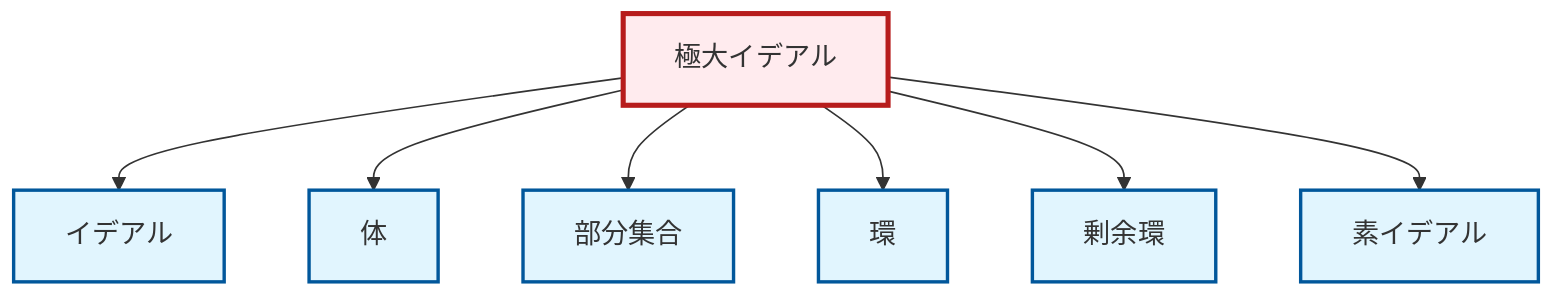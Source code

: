 graph TD
    classDef definition fill:#e1f5fe,stroke:#01579b,stroke-width:2px
    classDef theorem fill:#f3e5f5,stroke:#4a148c,stroke-width:2px
    classDef axiom fill:#fff3e0,stroke:#e65100,stroke-width:2px
    classDef example fill:#e8f5e9,stroke:#1b5e20,stroke-width:2px
    classDef current fill:#ffebee,stroke:#b71c1c,stroke-width:3px
    def-ring["環"]:::definition
    def-quotient-ring["剰余環"]:::definition
    def-field["体"]:::definition
    def-subset["部分集合"]:::definition
    def-ideal["イデアル"]:::definition
    def-maximal-ideal["極大イデアル"]:::definition
    def-prime-ideal["素イデアル"]:::definition
    def-maximal-ideal --> def-ideal
    def-maximal-ideal --> def-field
    def-maximal-ideal --> def-subset
    def-maximal-ideal --> def-ring
    def-maximal-ideal --> def-quotient-ring
    def-maximal-ideal --> def-prime-ideal
    class def-maximal-ideal current